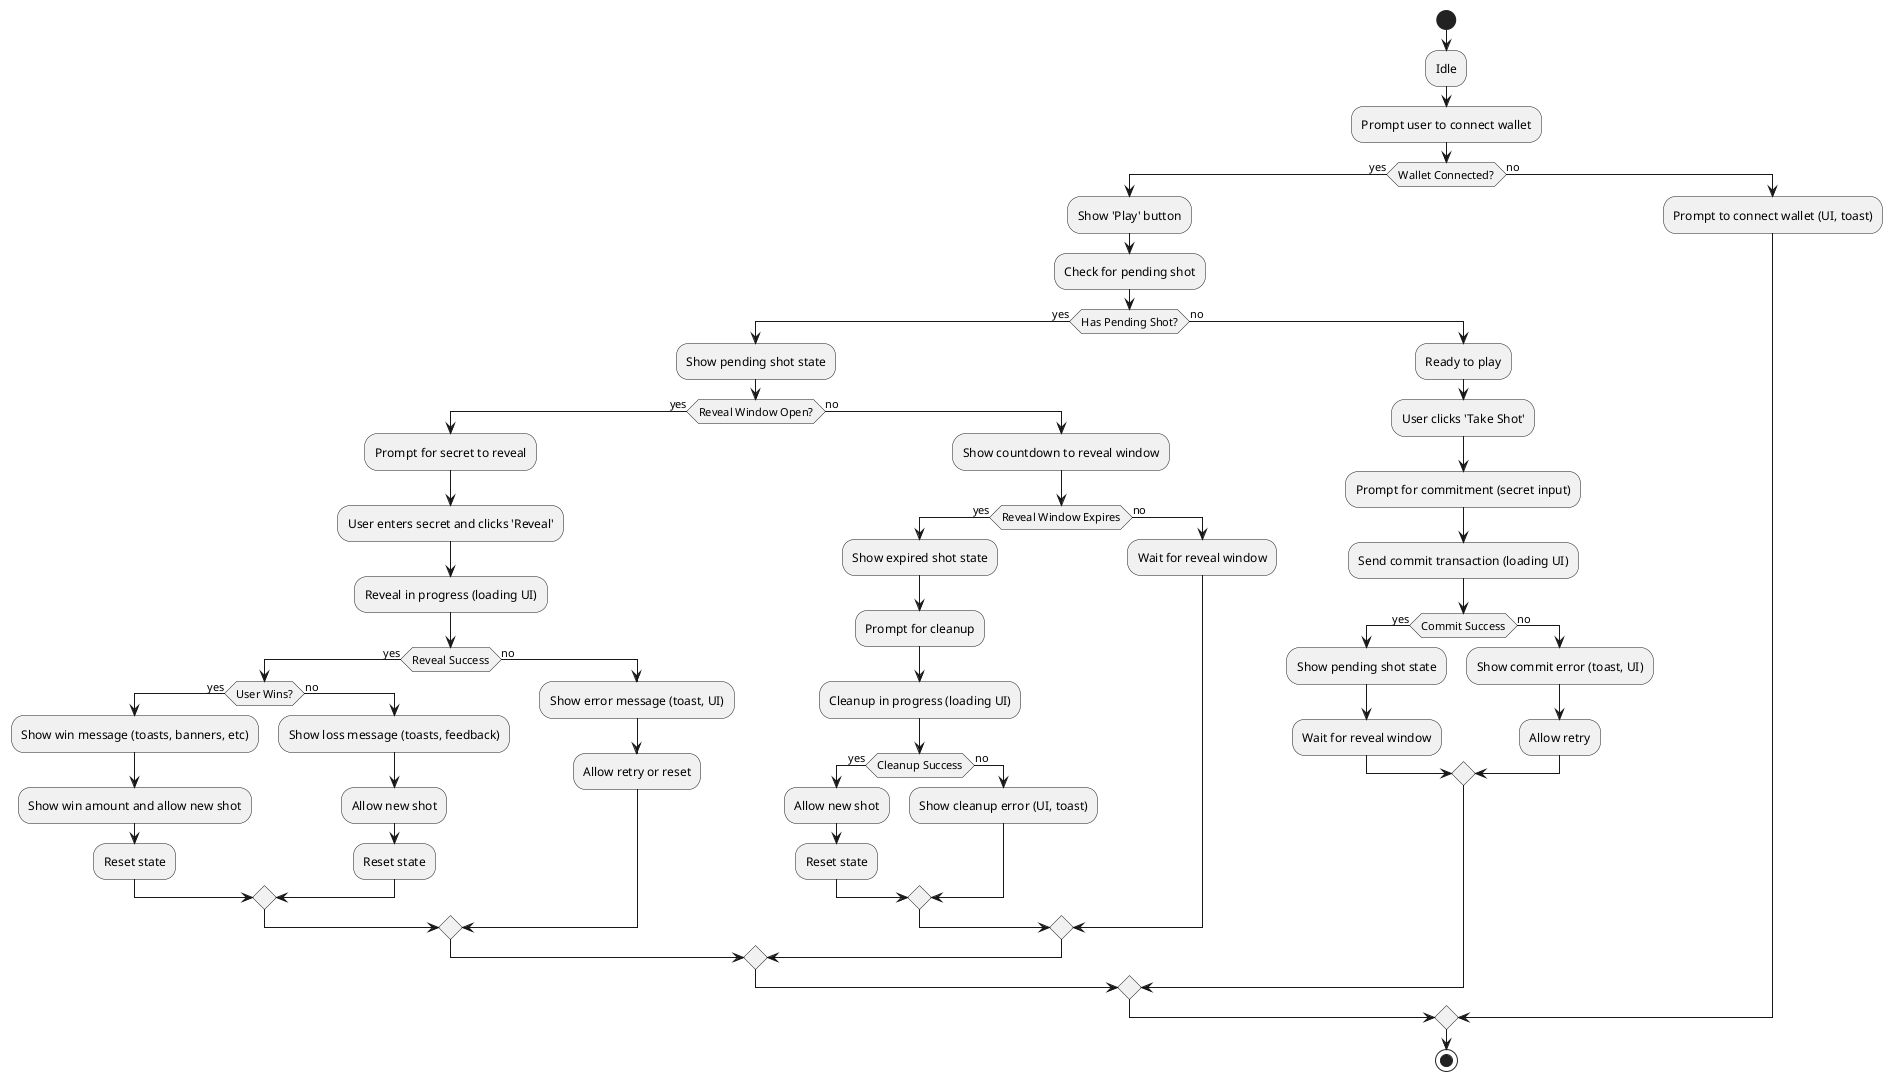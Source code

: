 @startuml
start

:Idle;
:Prompt user to connect wallet;
if (Wallet Connected?) then (yes)
  :Show 'Play' button;
  :Check for pending shot;
  if (Has Pending Shot?) then (yes)
    :Show pending shot state;
    if (Reveal Window Open?) then (yes)
      :Prompt for secret to reveal;
      :User enters secret and clicks 'Reveal';
      :Reveal in progress (loading UI);
      if (Reveal Success) then (yes)
        if (User Wins?) then (yes)
          :Show win message (toasts, banners, etc);
          :Show win amount and allow new shot;
          :Reset state;
        else (no)
          :Show loss message (toasts, feedback);
          :Allow new shot;
          :Reset state;
        endif
      else (no)
        :Show error message (toast, UI);
        :Allow retry or reset;
      endif
    else (no)
      :Show countdown to reveal window;
      if (Reveal Window Expires) then (yes)
        :Show expired shot state;
        :Prompt for cleanup;
        :Cleanup in progress (loading UI);
        if (Cleanup Success) then (yes)
          :Allow new shot;
          :Reset state;
        else (no)
          :Show cleanup error (UI, toast);
        endif
      else (no)
        :Wait for reveal window;
      endif
    endif
  else (no)
    :Ready to play;
    :User clicks 'Take Shot';
    :Prompt for commitment (secret input);
    :Send commit transaction (loading UI);
    if (Commit Success) then (yes)
      :Show pending shot state;
      :Wait for reveal window;
    else (no)
      :Show commit error (toast, UI);
      :Allow retry;
    endif
  endif
else (no)
  :Prompt to connect wallet (UI, toast);
endif

stop
@enduml